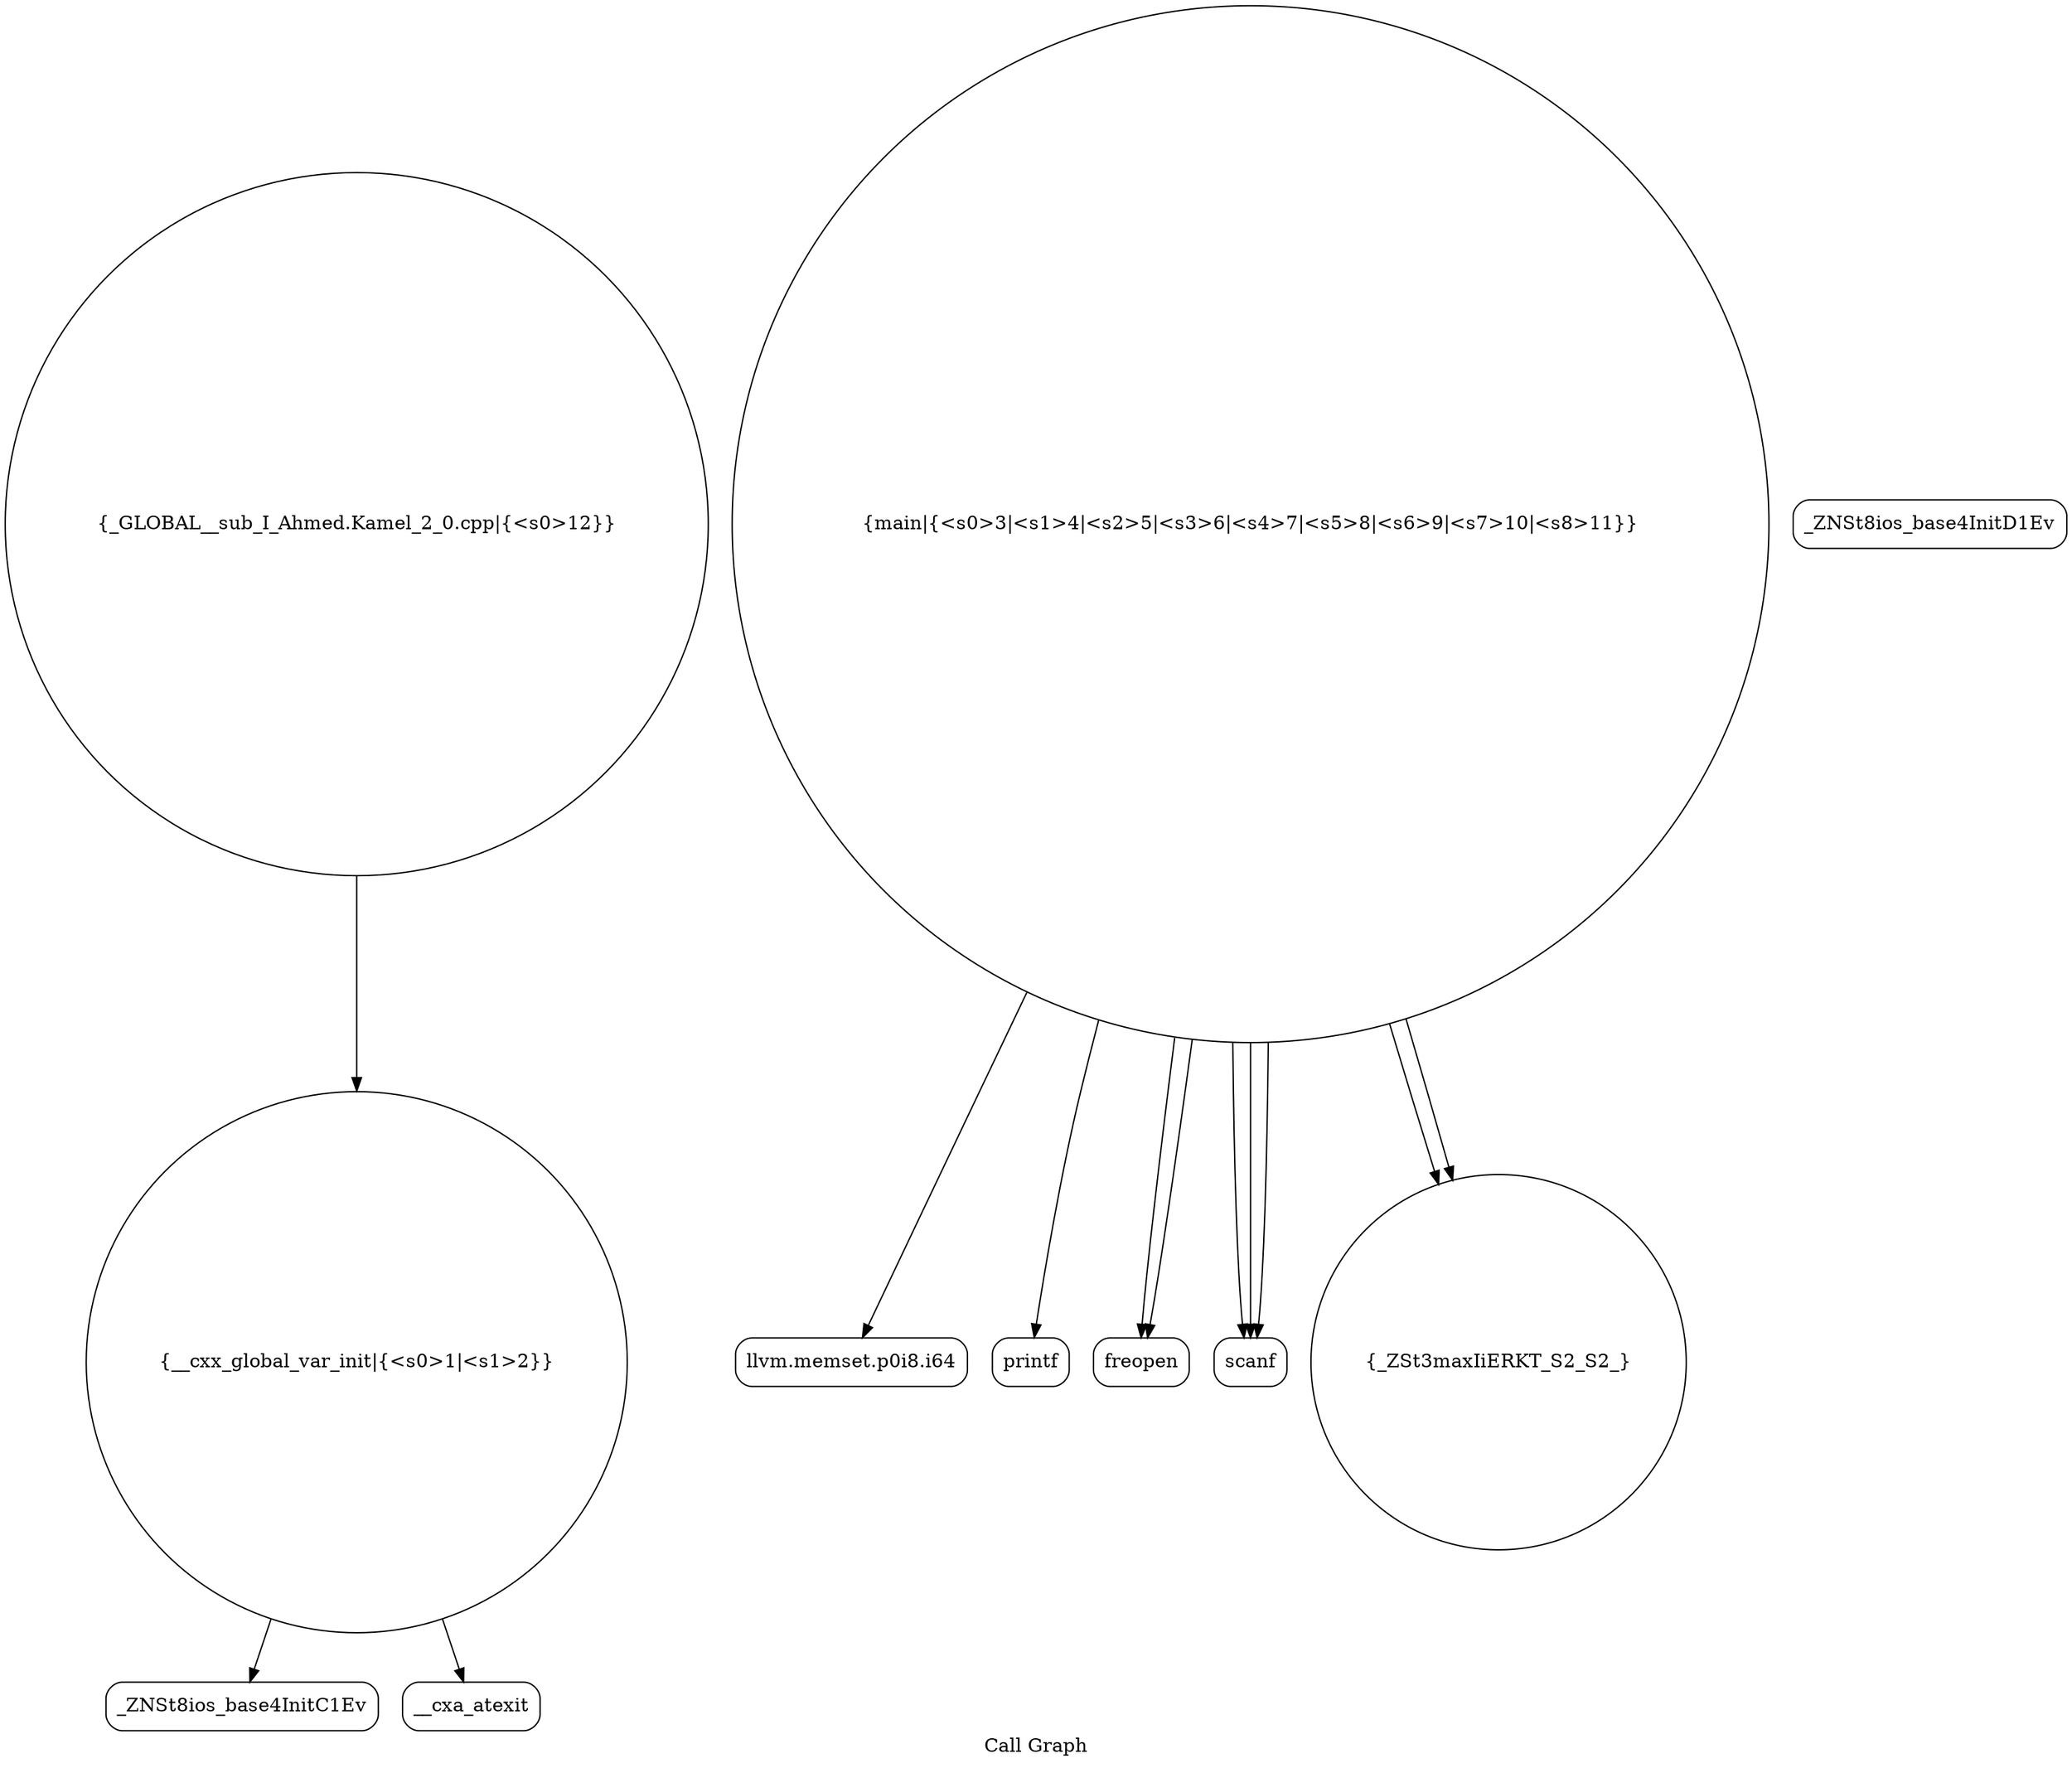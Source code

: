digraph "Call Graph" {
	label="Call Graph";

	Node0x55c3837054a0 [shape=record,shape=circle,label="{__cxx_global_var_init|{<s0>1|<s1>2}}"];
	Node0x55c3837054a0:s0 -> Node0x55c383705930[color=black];
	Node0x55c3837054a0:s1 -> Node0x55c383705a30[color=black];
	Node0x55c383705c30 [shape=record,shape=Mrecord,label="{llvm.memset.p0i8.i64}"];
	Node0x55c3837059b0 [shape=record,shape=Mrecord,label="{_ZNSt8ios_base4InitD1Ev}"];
	Node0x55c383705d30 [shape=record,shape=Mrecord,label="{printf}"];
	Node0x55c383705ab0 [shape=record,shape=circle,label="{main|{<s0>3|<s1>4|<s2>5|<s3>6|<s4>7|<s5>8|<s6>9|<s7>10|<s8>11}}"];
	Node0x55c383705ab0:s0 -> Node0x55c383705b30[color=black];
	Node0x55c383705ab0:s1 -> Node0x55c383705b30[color=black];
	Node0x55c383705ab0:s2 -> Node0x55c383705bb0[color=black];
	Node0x55c383705ab0:s3 -> Node0x55c383705bb0[color=black];
	Node0x55c383705ab0:s4 -> Node0x55c383705bb0[color=black];
	Node0x55c383705ab0:s5 -> Node0x55c383705c30[color=black];
	Node0x55c383705ab0:s6 -> Node0x55c383705cb0[color=black];
	Node0x55c383705ab0:s7 -> Node0x55c383705cb0[color=black];
	Node0x55c383705ab0:s8 -> Node0x55c383705d30[color=black];
	Node0x55c383705bb0 [shape=record,shape=Mrecord,label="{scanf}"];
	Node0x55c383705930 [shape=record,shape=Mrecord,label="{_ZNSt8ios_base4InitC1Ev}"];
	Node0x55c383705cb0 [shape=record,shape=circle,label="{_ZSt3maxIiERKT_S2_S2_}"];
	Node0x55c383705a30 [shape=record,shape=Mrecord,label="{__cxa_atexit}"];
	Node0x55c383705db0 [shape=record,shape=circle,label="{_GLOBAL__sub_I_Ahmed.Kamel_2_0.cpp|{<s0>12}}"];
	Node0x55c383705db0:s0 -> Node0x55c3837054a0[color=black];
	Node0x55c383705b30 [shape=record,shape=Mrecord,label="{freopen}"];
}
